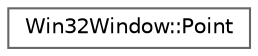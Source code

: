 digraph "Graphical Class Hierarchy"
{
 // LATEX_PDF_SIZE
  bgcolor="transparent";
  edge [fontname=Helvetica,fontsize=10,labelfontname=Helvetica,labelfontsize=10];
  node [fontname=Helvetica,fontsize=10,shape=box,height=0.2,width=0.4];
  rankdir="LR";
  Node0 [id="Node000000",label="Win32Window::Point",height=0.2,width=0.4,color="grey40", fillcolor="white", style="filled",URL="$struct_win32_window_1_1_point.html",tooltip=" "];
}
